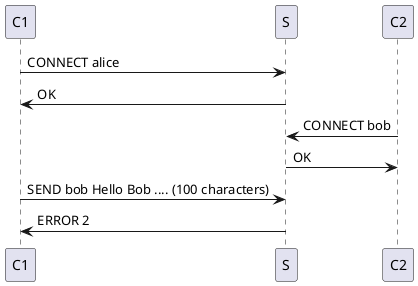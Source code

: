 @startuml
C1->S: CONNECT alice
S->C1: OK
C2->S: CONNECT bob
S->C2: OK
C1->S: SEND bob Hello Bob .... (100 characters)
S->C1: ERROR 2
@enduml
